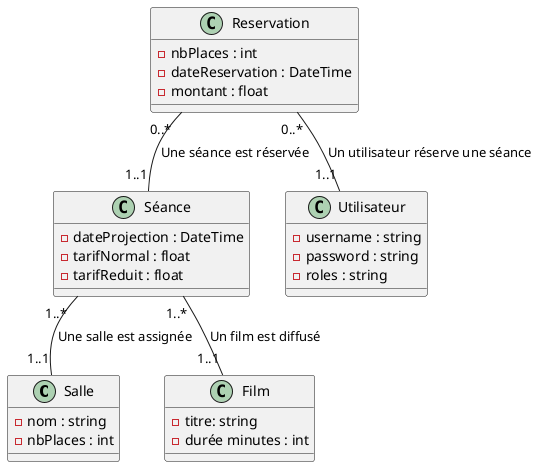 @startuml
'https://plantuml.com/sequence-diagram
Class Salle{
   -nom : string
   -nbPlaces : int
}
Class Séance{
    -dateProjection : DateTime
    -tarifNormal : float
    -tarifReduit : float
}
Class Film{
    -titre: string
    -durée minutes : int
}

Class Utilisateur{
    -username : string
    -password : string
    -roles : string
}

Class Reservation{
    -nbPlaces : int
    -dateReservation : DateTime
    -montant : float
}



Reservation "0..*" -- "1..1" Utilisateur : Un utilisateur réserve une séance
Reservation "0..*" -- "1..1" Séance : Une séance est réservée
Séance "1..*" -- "1..1" Film : Un film est diffusé
Séance "1..*" -- "1..1" Salle : Une salle est assignée


@enduml